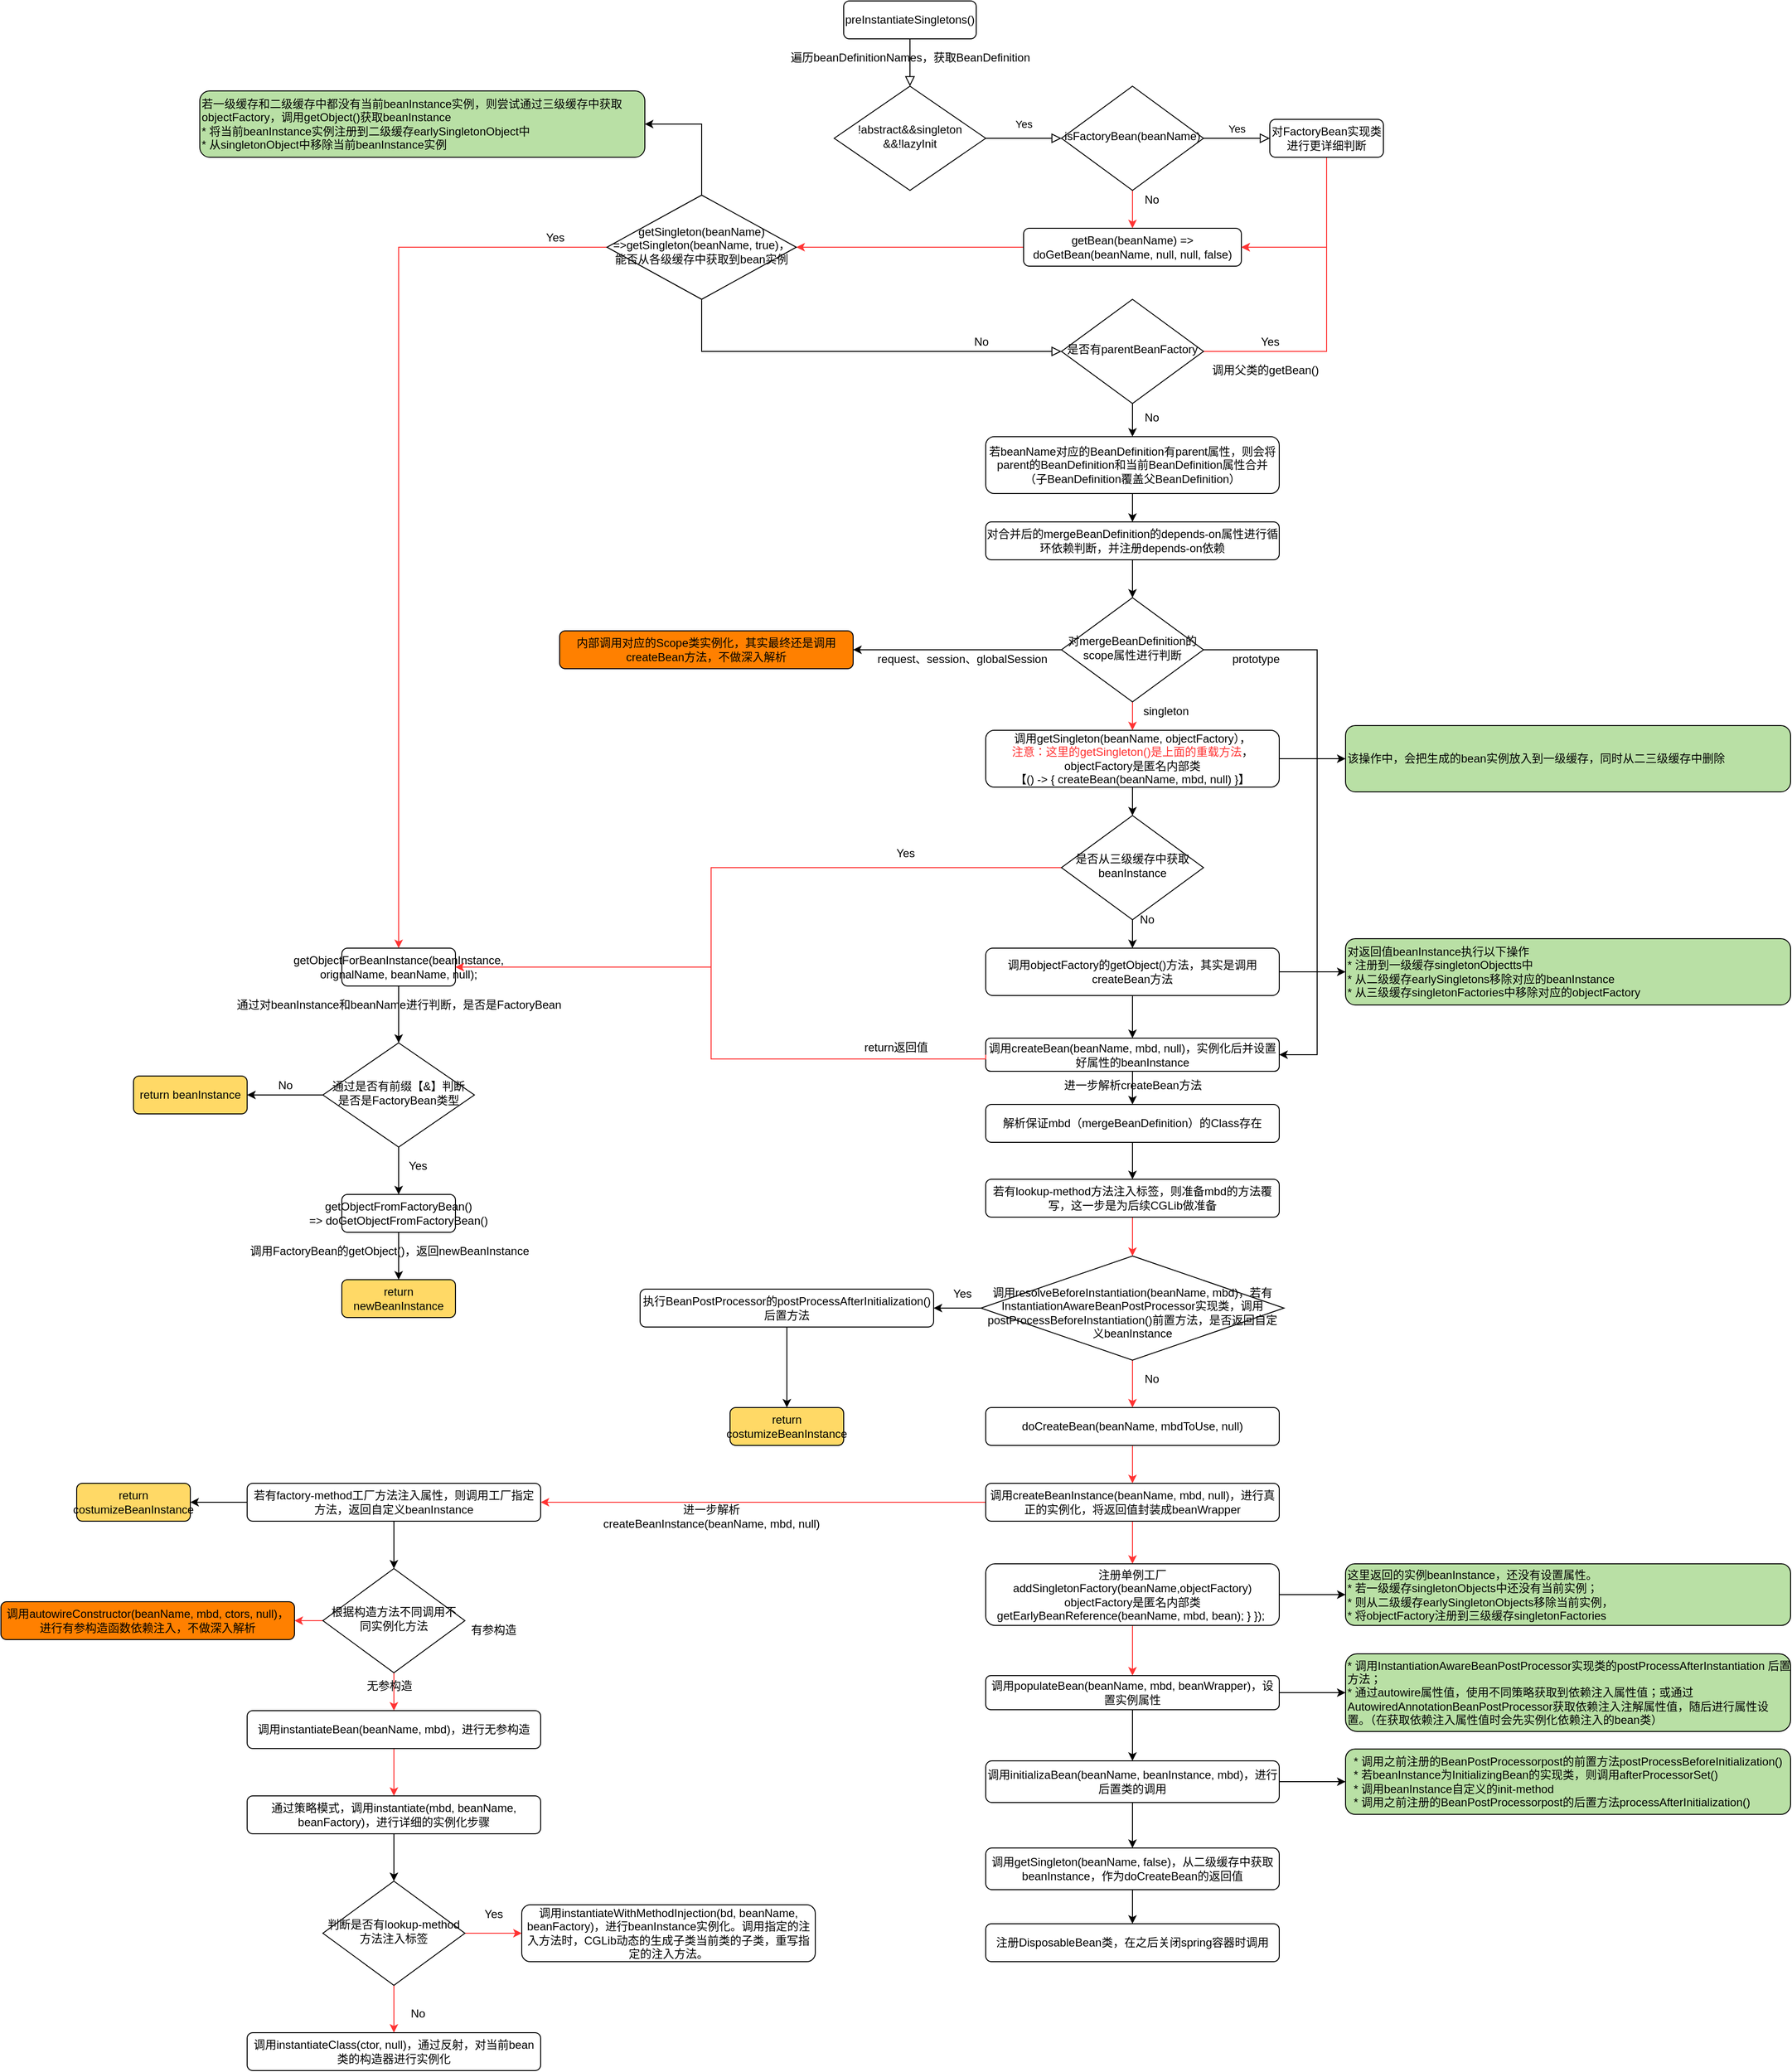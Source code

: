 <mxfile version="13.9.9" type="device"><diagram id="C5RBs43oDa-KdzZeNtuy" name="Page-1"><mxGraphModel dx="1851" dy="592" grid="1" gridSize="10" guides="1" tooltips="1" connect="1" arrows="1" fold="1" page="1" pageScale="1" pageWidth="827" pageHeight="1169" math="0" shadow="0"><root><mxCell id="WIyWlLk6GJQsqaUBKTNV-0"/><mxCell id="WIyWlLk6GJQsqaUBKTNV-1" parent="WIyWlLk6GJQsqaUBKTNV-0"/><mxCell id="WIyWlLk6GJQsqaUBKTNV-2" value="" style="rounded=0;html=1;jettySize=auto;orthogonalLoop=1;fontSize=11;endArrow=block;endFill=0;endSize=8;strokeWidth=1;shadow=0;labelBackgroundColor=none;edgeStyle=orthogonalEdgeStyle;" parent="WIyWlLk6GJQsqaUBKTNV-1" source="WIyWlLk6GJQsqaUBKTNV-3" target="WIyWlLk6GJQsqaUBKTNV-6" edge="1"><mxGeometry relative="1" as="geometry"/></mxCell><mxCell id="WIyWlLk6GJQsqaUBKTNV-3" value="preInstantiateSingletons()" style="rounded=1;whiteSpace=wrap;html=1;fontSize=12;glass=0;strokeWidth=1;shadow=0;" parent="WIyWlLk6GJQsqaUBKTNV-1" vertex="1"><mxGeometry x="140" width="140" height="40" as="geometry"/></mxCell><mxCell id="WIyWlLk6GJQsqaUBKTNV-4" value="Yes" style="rounded=0;html=1;jettySize=auto;orthogonalLoop=1;fontSize=11;endArrow=block;endFill=0;endSize=8;strokeWidth=1;shadow=0;labelBackgroundColor=none;edgeStyle=orthogonalEdgeStyle;" parent="WIyWlLk6GJQsqaUBKTNV-1" source="WIyWlLk6GJQsqaUBKTNV-6" target="WIyWlLk6GJQsqaUBKTNV-10" edge="1"><mxGeometry y="15" relative="1" as="geometry"><mxPoint as="offset"/></mxGeometry></mxCell><mxCell id="WIyWlLk6GJQsqaUBKTNV-6" value="!abstract&amp;amp;&amp;amp;singleton&lt;br&gt;&amp;amp;&amp;amp;!lazyInit" style="rhombus;whiteSpace=wrap;html=1;shadow=0;fontFamily=Helvetica;fontSize=12;align=center;strokeWidth=1;spacing=6;spacingTop=-4;" parent="WIyWlLk6GJQsqaUBKTNV-1" vertex="1"><mxGeometry x="130" y="90" width="160" height="110" as="geometry"/></mxCell><mxCell id="WIyWlLk6GJQsqaUBKTNV-9" value="Yes" style="edgeStyle=orthogonalEdgeStyle;rounded=0;html=1;jettySize=auto;orthogonalLoop=1;fontSize=11;endArrow=block;endFill=0;endSize=8;strokeWidth=1;shadow=0;labelBackgroundColor=none;" parent="WIyWlLk6GJQsqaUBKTNV-1" source="WIyWlLk6GJQsqaUBKTNV-10" target="WIyWlLk6GJQsqaUBKTNV-12" edge="1"><mxGeometry y="10" relative="1" as="geometry"><mxPoint as="offset"/></mxGeometry></mxCell><mxCell id="jfPiOfz92hrf_LwkTYiK-21" style="edgeStyle=orthogonalEdgeStyle;rounded=0;orthogonalLoop=1;jettySize=auto;html=1;entryX=0.5;entryY=0;entryDx=0;entryDy=0;strokeColor=#FF3333;" parent="WIyWlLk6GJQsqaUBKTNV-1" source="WIyWlLk6GJQsqaUBKTNV-10" target="WIyWlLk6GJQsqaUBKTNV-11" edge="1"><mxGeometry relative="1" as="geometry"/></mxCell><mxCell id="WIyWlLk6GJQsqaUBKTNV-10" value="isFactoryBean(beanName)" style="rhombus;whiteSpace=wrap;html=1;shadow=0;fontFamily=Helvetica;fontSize=12;align=center;strokeWidth=1;spacing=6;spacingTop=-4;" parent="WIyWlLk6GJQsqaUBKTNV-1" vertex="1"><mxGeometry x="370" y="90" width="150" height="110" as="geometry"/></mxCell><mxCell id="jfPiOfz92hrf_LwkTYiK-22" value="" style="edgeStyle=orthogonalEdgeStyle;rounded=0;orthogonalLoop=1;jettySize=auto;html=1;strokeColor=#FF3333;" parent="WIyWlLk6GJQsqaUBKTNV-1" source="WIyWlLk6GJQsqaUBKTNV-11" target="mFK9L2F3GnflxTeVyim2-13" edge="1"><mxGeometry relative="1" as="geometry"/></mxCell><mxCell id="WIyWlLk6GJQsqaUBKTNV-11" value="getBean(beanName) =&amp;gt; doGetBean(beanName, null, null, false)" style="rounded=1;whiteSpace=wrap;html=1;fontSize=12;glass=0;strokeWidth=1;shadow=0;" parent="WIyWlLk6GJQsqaUBKTNV-1" vertex="1"><mxGeometry x="330" y="240" width="230" height="40" as="geometry"/></mxCell><mxCell id="jfPiOfz92hrf_LwkTYiK-24" value="" style="edgeStyle=orthogonalEdgeStyle;rounded=0;orthogonalLoop=1;jettySize=auto;html=1;strokeColor=#FF3333;" parent="WIyWlLk6GJQsqaUBKTNV-1" source="WIyWlLk6GJQsqaUBKTNV-12" edge="1"><mxGeometry relative="1" as="geometry"><mxPoint x="560" y="260" as="targetPoint"/><Array as="points"><mxPoint x="650" y="260"/><mxPoint x="560" y="260"/></Array></mxGeometry></mxCell><mxCell id="WIyWlLk6GJQsqaUBKTNV-12" value="对FactoryBean实现类&lt;br&gt;进行更详细判断" style="rounded=1;whiteSpace=wrap;html=1;fontSize=12;glass=0;strokeWidth=1;shadow=0;" parent="WIyWlLk6GJQsqaUBKTNV-1" vertex="1"><mxGeometry x="590" y="125" width="120" height="40" as="geometry"/></mxCell><mxCell id="mFK9L2F3GnflxTeVyim2-3" value="遍历beanDefinitionNames，获取BeanDefinition&lt;br&gt;" style="text;html=1;align=center;verticalAlign=middle;resizable=0;points=[];autosize=1;" parent="WIyWlLk6GJQsqaUBKTNV-1" vertex="1"><mxGeometry x="75" y="50" width="270" height="20" as="geometry"/></mxCell><mxCell id="mFK9L2F3GnflxTeVyim2-8" value="No" style="text;html=1;align=center;verticalAlign=middle;resizable=0;points=[];autosize=1;" parent="WIyWlLk6GJQsqaUBKTNV-1" vertex="1"><mxGeometry x="450" y="200" width="30" height="20" as="geometry"/></mxCell><mxCell id="jfPiOfz92hrf_LwkTYiK-27" value="" style="edgeStyle=orthogonalEdgeStyle;rounded=0;orthogonalLoop=1;jettySize=auto;html=1;strokeColor=#FF3333;entryX=0.5;entryY=0;entryDx=0;entryDy=0;exitX=0;exitY=0.5;exitDx=0;exitDy=0;" parent="WIyWlLk6GJQsqaUBKTNV-1" source="mFK9L2F3GnflxTeVyim2-13" target="mFK9L2F3GnflxTeVyim2-19" edge="1"><mxGeometry relative="1" as="geometry"><mxPoint x="-205" y="850" as="targetPoint"/><mxPoint x="-125" y="850" as="sourcePoint"/><Array as="points"><mxPoint x="-330" y="260"/><mxPoint x="-330" y="825"/></Array></mxGeometry></mxCell><mxCell id="2aXdCmtTUi6oKkI5sG7K-33" style="edgeStyle=orthogonalEdgeStyle;rounded=0;orthogonalLoop=1;jettySize=auto;html=1;strokeColor=#000000;entryX=1;entryY=0.5;entryDx=0;entryDy=0;exitX=0.5;exitY=0;exitDx=0;exitDy=0;" parent="WIyWlLk6GJQsqaUBKTNV-1" source="mFK9L2F3GnflxTeVyim2-13" target="2aXdCmtTUi6oKkI5sG7K-34" edge="1"><mxGeometry relative="1" as="geometry"><mxPoint x="15" y="150" as="targetPoint"/><Array as="points"><mxPoint x="-10" y="130"/></Array></mxGeometry></mxCell><mxCell id="mFK9L2F3GnflxTeVyim2-13" value="getSingleton(beanName) =&amp;gt;getSingleton(beanName, true)，能否从各级缓存中获取到bean实例" style="rhombus;whiteSpace=wrap;html=1;shadow=0;fontFamily=Helvetica;fontSize=12;align=center;strokeWidth=1;spacing=6;spacingTop=-4;" parent="WIyWlLk6GJQsqaUBKTNV-1" vertex="1"><mxGeometry x="-110" y="205" width="200" height="110" as="geometry"/></mxCell><mxCell id="dgbwEk3jdS3IplInjvGd-3" style="edgeStyle=orthogonalEdgeStyle;rounded=0;orthogonalLoop=1;jettySize=auto;html=1;" parent="WIyWlLk6GJQsqaUBKTNV-1" source="mFK9L2F3GnflxTeVyim2-18" target="mFK9L2F3GnflxTeVyim2-28" edge="1"><mxGeometry relative="1" as="geometry"/></mxCell><mxCell id="dgbwEk3jdS3IplInjvGd-7" style="edgeStyle=orthogonalEdgeStyle;rounded=0;orthogonalLoop=1;jettySize=auto;html=1;entryX=1;entryY=0.5;entryDx=0;entryDy=0;" parent="WIyWlLk6GJQsqaUBKTNV-1" source="mFK9L2F3GnflxTeVyim2-18" target="mFK9L2F3GnflxTeVyim2-23" edge="1"><mxGeometry relative="1" as="geometry"/></mxCell><mxCell id="mFK9L2F3GnflxTeVyim2-18" value="通过是否有前缀【&amp;amp;】判断是否是FactoryBean类型" style="rhombus;whiteSpace=wrap;html=1;shadow=0;fontFamily=Helvetica;fontSize=12;align=center;strokeWidth=1;spacing=6;spacingTop=-4;" parent="WIyWlLk6GJQsqaUBKTNV-1" vertex="1"><mxGeometry x="-410" y="1100" width="160" height="110" as="geometry"/></mxCell><mxCell id="jfPiOfz92hrf_LwkTYiK-29" value="" style="edgeStyle=orthogonalEdgeStyle;rounded=0;orthogonalLoop=1;jettySize=auto;html=1;strokeColor=#000000;" parent="WIyWlLk6GJQsqaUBKTNV-1" source="mFK9L2F3GnflxTeVyim2-19" target="mFK9L2F3GnflxTeVyim2-18" edge="1"><mxGeometry relative="1" as="geometry"/></mxCell><mxCell id="mFK9L2F3GnflxTeVyim2-19" value="getObjectForBeanInstance(beanInstance, orignalName, beanName, null);" style="rounded=1;whiteSpace=wrap;html=1;fontSize=12;glass=0;strokeWidth=1;shadow=0;" parent="WIyWlLk6GJQsqaUBKTNV-1" vertex="1"><mxGeometry x="-390" y="1000" width="120" height="40" as="geometry"/></mxCell><mxCell id="mFK9L2F3GnflxTeVyim2-23" value="return beanInstance&lt;br&gt;" style="rounded=1;whiteSpace=wrap;html=1;fontSize=12;glass=0;strokeWidth=1;shadow=0;fillColor=#FFD966;" parent="WIyWlLk6GJQsqaUBKTNV-1" vertex="1"><mxGeometry x="-610" y="1135" width="120" height="40" as="geometry"/></mxCell><mxCell id="mFK9L2F3GnflxTeVyim2-25" value="No&lt;br&gt;" style="text;html=1;align=center;verticalAlign=middle;resizable=0;points=[];autosize=1;" parent="WIyWlLk6GJQsqaUBKTNV-1" vertex="1"><mxGeometry x="-465" y="1135" width="30" height="20" as="geometry"/></mxCell><mxCell id="mFK9L2F3GnflxTeVyim2-27" value="Yes&lt;br&gt;" style="text;html=1;align=center;verticalAlign=middle;resizable=0;points=[];autosize=1;" parent="WIyWlLk6GJQsqaUBKTNV-1" vertex="1"><mxGeometry x="-325" y="1220" width="30" height="20" as="geometry"/></mxCell><mxCell id="dgbwEk3jdS3IplInjvGd-5" style="edgeStyle=orthogonalEdgeStyle;rounded=0;orthogonalLoop=1;jettySize=auto;html=1;entryX=0.5;entryY=0;entryDx=0;entryDy=0;" parent="WIyWlLk6GJQsqaUBKTNV-1" source="mFK9L2F3GnflxTeVyim2-28" target="mFK9L2F3GnflxTeVyim2-30" edge="1"><mxGeometry relative="1" as="geometry"/></mxCell><mxCell id="mFK9L2F3GnflxTeVyim2-28" value="getObjectFromFactoryBean() =&amp;gt;&amp;nbsp;doGetObjectFromFactoryBean()" style="rounded=1;whiteSpace=wrap;html=1;fontSize=12;glass=0;strokeWidth=1;shadow=0;" parent="WIyWlLk6GJQsqaUBKTNV-1" vertex="1"><mxGeometry x="-390" y="1260" width="120" height="40" as="geometry"/></mxCell><mxCell id="mFK9L2F3GnflxTeVyim2-32" value="调用FactoryBean的getObject()，返回newBeanInstance" style="text;html=1;align=center;verticalAlign=middle;resizable=0;points=[];autosize=1;" parent="WIyWlLk6GJQsqaUBKTNV-1" vertex="1"><mxGeometry x="-495" y="1310" width="310" height="20" as="geometry"/></mxCell><mxCell id="mFK9L2F3GnflxTeVyim2-39" value="" style="rounded=0;html=1;jettySize=auto;orthogonalLoop=1;fontSize=11;endArrow=block;endFill=0;endSize=8;strokeWidth=1;shadow=0;labelBackgroundColor=none;edgeStyle=orthogonalEdgeStyle;exitX=0.5;exitY=1;exitDx=0;exitDy=0;entryX=0;entryY=0.5;entryDx=0;entryDy=0;" parent="WIyWlLk6GJQsqaUBKTNV-1" source="mFK9L2F3GnflxTeVyim2-13" target="mFK9L2F3GnflxTeVyim2-41" edge="1"><mxGeometry x="0.059" y="20" relative="1" as="geometry"><mxPoint as="offset"/><mxPoint x="395" y="270" as="sourcePoint"/><mxPoint x="210" y="360" as="targetPoint"/></mxGeometry></mxCell><mxCell id="mFK9L2F3GnflxTeVyim2-40" value="No&lt;br&gt;" style="text;html=1;align=center;verticalAlign=middle;resizable=0;points=[];autosize=1;" parent="WIyWlLk6GJQsqaUBKTNV-1" vertex="1"><mxGeometry x="270" y="350" width="30" height="20" as="geometry"/></mxCell><mxCell id="jfPiOfz92hrf_LwkTYiK-25" value="" style="edgeStyle=orthogonalEdgeStyle;rounded=0;orthogonalLoop=1;jettySize=auto;html=1;strokeColor=#FF3333;" parent="WIyWlLk6GJQsqaUBKTNV-1" source="mFK9L2F3GnflxTeVyim2-41" edge="1"><mxGeometry relative="1" as="geometry"><mxPoint x="560" y="260" as="targetPoint"/><Array as="points"><mxPoint x="650" y="370"/><mxPoint x="650" y="260"/></Array></mxGeometry></mxCell><mxCell id="dgbwEk3jdS3IplInjvGd-9" value="" style="edgeStyle=orthogonalEdgeStyle;rounded=0;orthogonalLoop=1;jettySize=auto;html=1;" parent="WIyWlLk6GJQsqaUBKTNV-1" source="mFK9L2F3GnflxTeVyim2-41" target="mFK9L2F3GnflxTeVyim2-52" edge="1"><mxGeometry relative="1" as="geometry"/></mxCell><mxCell id="mFK9L2F3GnflxTeVyim2-41" value="是否有parentBeanFactory" style="rhombus;whiteSpace=wrap;html=1;shadow=0;fontFamily=Helvetica;fontSize=12;align=center;strokeWidth=1;spacing=6;spacingTop=-4;" parent="WIyWlLk6GJQsqaUBKTNV-1" vertex="1"><mxGeometry x="370" y="315" width="150" height="110" as="geometry"/></mxCell><mxCell id="mFK9L2F3GnflxTeVyim2-43" value="Yes" style="text;html=1;align=center;verticalAlign=middle;resizable=0;points=[];autosize=1;" parent="WIyWlLk6GJQsqaUBKTNV-1" vertex="1"><mxGeometry x="575" y="350" width="30" height="20" as="geometry"/></mxCell><mxCell id="mFK9L2F3GnflxTeVyim2-44" value="通过对beanInstance和beanName进行判断，是否是FactoryBean" style="text;html=1;align=center;verticalAlign=middle;resizable=0;points=[];autosize=1;" parent="WIyWlLk6GJQsqaUBKTNV-1" vertex="1"><mxGeometry x="-510" y="1050" width="360" height="20" as="geometry"/></mxCell><mxCell id="mFK9L2F3GnflxTeVyim2-45" value="调用父类的getBean()" style="text;html=1;align=center;verticalAlign=middle;resizable=0;points=[];autosize=1;" parent="WIyWlLk6GJQsqaUBKTNV-1" vertex="1"><mxGeometry x="520" y="380" width="130" height="20" as="geometry"/></mxCell><mxCell id="mFK9L2F3GnflxTeVyim2-47" value="No" style="text;html=1;align=center;verticalAlign=middle;resizable=0;points=[];autosize=1;" parent="WIyWlLk6GJQsqaUBKTNV-1" vertex="1"><mxGeometry x="450" y="430" width="30" height="20" as="geometry"/></mxCell><mxCell id="jfPiOfz92hrf_LwkTYiK-1" value="" style="edgeStyle=orthogonalEdgeStyle;rounded=0;orthogonalLoop=1;jettySize=auto;html=1;" parent="WIyWlLk6GJQsqaUBKTNV-1" source="mFK9L2F3GnflxTeVyim2-48" target="mFK9L2F3GnflxTeVyim2-50" edge="1"><mxGeometry relative="1" as="geometry"/></mxCell><mxCell id="mFK9L2F3GnflxTeVyim2-48" value="对合并后的mergeBeanDefinition的depends-on属性进行循环依赖判断，并注册depends-on依赖" style="rounded=1;whiteSpace=wrap;html=1;fontSize=12;glass=0;strokeWidth=1;shadow=0;" parent="WIyWlLk6GJQsqaUBKTNV-1" vertex="1"><mxGeometry x="290" y="550" width="310" height="40" as="geometry"/></mxCell><mxCell id="jfPiOfz92hrf_LwkTYiK-2" value="" style="edgeStyle=orthogonalEdgeStyle;rounded=0;orthogonalLoop=1;jettySize=auto;html=1;strokeColor=#FF3333;entryX=0.5;entryY=0;entryDx=0;entryDy=0;" parent="WIyWlLk6GJQsqaUBKTNV-1" source="mFK9L2F3GnflxTeVyim2-50" target="2aXdCmtTUi6oKkI5sG7K-18" edge="1"><mxGeometry relative="1" as="geometry"><mxPoint x="445" y="800" as="targetPoint"/></mxGeometry></mxCell><mxCell id="jfPiOfz92hrf_LwkTYiK-3" value="" style="edgeStyle=orthogonalEdgeStyle;rounded=0;orthogonalLoop=1;jettySize=auto;html=1;" parent="WIyWlLk6GJQsqaUBKTNV-1" source="mFK9L2F3GnflxTeVyim2-50" target="dgbwEk3jdS3IplInjvGd-93" edge="1"><mxGeometry relative="1" as="geometry"><mxPoint x="135" y="685" as="targetPoint"/></mxGeometry></mxCell><mxCell id="jfPiOfz92hrf_LwkTYiK-16" value="" style="edgeStyle=orthogonalEdgeStyle;rounded=0;orthogonalLoop=1;jettySize=auto;html=1;entryX=1;entryY=0.5;entryDx=0;entryDy=0;" parent="WIyWlLk6GJQsqaUBKTNV-1" source="mFK9L2F3GnflxTeVyim2-50" target="mFK9L2F3GnflxTeVyim2-68" edge="1"><mxGeometry relative="1" as="geometry"><mxPoint x="650" y="1010" as="targetPoint"/><Array as="points"><mxPoint x="640" y="685"/><mxPoint x="640" y="1113"/></Array></mxGeometry></mxCell><mxCell id="mFK9L2F3GnflxTeVyim2-50" value="对mergeBeanDefinition的scope属性进行判断" style="rhombus;whiteSpace=wrap;html=1;shadow=0;fontFamily=Helvetica;fontSize=12;align=center;strokeWidth=1;spacing=6;spacingTop=-4;" parent="WIyWlLk6GJQsqaUBKTNV-1" vertex="1"><mxGeometry x="370" y="630" width="150" height="110" as="geometry"/></mxCell><mxCell id="dgbwEk3jdS3IplInjvGd-8" value="" style="edgeStyle=orthogonalEdgeStyle;rounded=0;orthogonalLoop=1;jettySize=auto;html=1;" parent="WIyWlLk6GJQsqaUBKTNV-1" source="mFK9L2F3GnflxTeVyim2-52" target="mFK9L2F3GnflxTeVyim2-48" edge="1"><mxGeometry relative="1" as="geometry"/></mxCell><mxCell id="mFK9L2F3GnflxTeVyim2-52" value="若beanName对应的BeanDefinition有parent属性，则会将parent的BeanDefinition和当前BeanDefinition属性合并（子BeanDefinition覆盖父BeanDefinition）" style="rounded=1;whiteSpace=wrap;html=1;fontSize=12;glass=0;strokeWidth=1;shadow=0;" parent="WIyWlLk6GJQsqaUBKTNV-1" vertex="1"><mxGeometry x="290" y="460" width="310" height="60" as="geometry"/></mxCell><mxCell id="mFK9L2F3GnflxTeVyim2-58" value="request、session、globalSession" style="text;html=1;align=center;verticalAlign=middle;resizable=0;points=[];autosize=1;" parent="WIyWlLk6GJQsqaUBKTNV-1" vertex="1"><mxGeometry x="170" y="685" width="190" height="20" as="geometry"/></mxCell><mxCell id="mFK9L2F3GnflxTeVyim2-64" value="singleton" style="text;html=1;align=center;verticalAlign=middle;resizable=0;points=[];autosize=1;" parent="WIyWlLk6GJQsqaUBKTNV-1" vertex="1"><mxGeometry x="450" y="740" width="60" height="20" as="geometry"/></mxCell><mxCell id="jfPiOfz92hrf_LwkTYiK-19" value="" style="edgeStyle=orthogonalEdgeStyle;rounded=0;orthogonalLoop=1;jettySize=auto;html=1;strokeColor=#000000;" parent="WIyWlLk6GJQsqaUBKTNV-1" source="mFK9L2F3GnflxTeVyim2-68" target="jfPiOfz92hrf_LwkTYiK-18" edge="1"><mxGeometry relative="1" as="geometry"/></mxCell><mxCell id="mFK9L2F3GnflxTeVyim2-68" value="调用createBean(beanName, mbd, null)，实例化后并设置好属性的beanInstance" style="rounded=1;whiteSpace=wrap;html=1;fontSize=12;glass=0;strokeWidth=1;shadow=0;" parent="WIyWlLk6GJQsqaUBKTNV-1" vertex="1"><mxGeometry x="290" y="1095" width="310" height="35" as="geometry"/></mxCell><mxCell id="jfPiOfz92hrf_LwkTYiK-14" value="Yes&lt;br&gt;" style="text;html=1;align=center;verticalAlign=middle;resizable=0;points=[];autosize=1;" parent="WIyWlLk6GJQsqaUBKTNV-1" vertex="1"><mxGeometry x="190" y="890" width="30" height="20" as="geometry"/></mxCell><mxCell id="jfPiOfz92hrf_LwkTYiK-17" value="prototype" style="text;html=1;align=center;verticalAlign=middle;resizable=0;points=[];autosize=1;" parent="WIyWlLk6GJQsqaUBKTNV-1" vertex="1"><mxGeometry x="540" y="685" width="70" height="20" as="geometry"/></mxCell><mxCell id="dgbwEk3jdS3IplInjvGd-13" value="" style="edgeStyle=orthogonalEdgeStyle;rounded=0;orthogonalLoop=1;jettySize=auto;html=1;strokeColor=#000000;entryX=0.5;entryY=0;entryDx=0;entryDy=0;" parent="WIyWlLk6GJQsqaUBKTNV-1" source="jfPiOfz92hrf_LwkTYiK-18" target="dgbwEk3jdS3IplInjvGd-14" edge="1"><mxGeometry relative="1" as="geometry"><mxPoint x="445.0" y="1275" as="targetPoint"/></mxGeometry></mxCell><mxCell id="jfPiOfz92hrf_LwkTYiK-18" value="解析保证mbd（mergeBeanDefinition）的Class存在" style="rounded=1;whiteSpace=wrap;html=1;fontSize=12;glass=0;strokeWidth=1;shadow=0;" parent="WIyWlLk6GJQsqaUBKTNV-1" vertex="1"><mxGeometry x="290" y="1165" width="310" height="40" as="geometry"/></mxCell><mxCell id="jfPiOfz92hrf_LwkTYiK-28" value="Yes" style="text;html=1;align=center;verticalAlign=middle;resizable=0;points=[];autosize=1;" parent="WIyWlLk6GJQsqaUBKTNV-1" vertex="1"><mxGeometry x="-180" y="240" width="30" height="20" as="geometry"/></mxCell><mxCell id="dgbwEk3jdS3IplInjvGd-18" value="" style="edgeStyle=orthogonalEdgeStyle;rounded=0;orthogonalLoop=1;jettySize=auto;html=1;strokeColor=#FF3333;" parent="WIyWlLk6GJQsqaUBKTNV-1" source="dgbwEk3jdS3IplInjvGd-14" target="dgbwEk3jdS3IplInjvGd-17" edge="1"><mxGeometry relative="1" as="geometry"/></mxCell><mxCell id="dgbwEk3jdS3IplInjvGd-14" value="若有lookup-method方法注入标签，则准备mbd的方法覆写，这一步是为后续CGLib做准备" style="rounded=1;whiteSpace=wrap;html=1;fontSize=12;glass=0;strokeWidth=1;shadow=0;" parent="WIyWlLk6GJQsqaUBKTNV-1" vertex="1"><mxGeometry x="290" y="1244" width="310" height="40" as="geometry"/></mxCell><mxCell id="dgbwEk3jdS3IplInjvGd-25" value="" style="edgeStyle=orthogonalEdgeStyle;rounded=0;orthogonalLoop=1;jettySize=auto;html=1;strokeColor=#FF3333;entryX=0.5;entryY=0;entryDx=0;entryDy=0;" parent="WIyWlLk6GJQsqaUBKTNV-1" source="dgbwEk3jdS3IplInjvGd-17" target="dgbwEk3jdS3IplInjvGd-26" edge="1"><mxGeometry relative="1" as="geometry"><mxPoint x="445" y="1555" as="targetPoint"/><Array as="points"/></mxGeometry></mxCell><mxCell id="dgbwEk3jdS3IplInjvGd-30" value="" style="edgeStyle=orthogonalEdgeStyle;rounded=0;orthogonalLoop=1;jettySize=auto;html=1;strokeColor=#000000;entryX=1;entryY=0.5;entryDx=0;entryDy=0;" parent="WIyWlLk6GJQsqaUBKTNV-1" source="dgbwEk3jdS3IplInjvGd-17" target="dgbwEk3jdS3IplInjvGd-31" edge="1"><mxGeometry relative="1" as="geometry"><mxPoint x="-160" y="1155" as="targetPoint"/></mxGeometry></mxCell><mxCell id="dgbwEk3jdS3IplInjvGd-17" value="&lt;br&gt;调用resolveBeforeInstantiation(beanName, mbd)，若有InstantiationAwareBeanPostProcessor实现类，调用postProcessBeforeInstantiation()前置方法，是否返回自定义beanInstance" style="rhombus;whiteSpace=wrap;html=1;shadow=0;fontFamily=Helvetica;fontSize=12;align=center;strokeWidth=1;spacing=6;spacingTop=-4;" parent="WIyWlLk6GJQsqaUBKTNV-1" vertex="1"><mxGeometry x="285" y="1325" width="320" height="110" as="geometry"/></mxCell><mxCell id="mFK9L2F3GnflxTeVyim2-30" value="return newBeanInstance" style="rounded=1;whiteSpace=wrap;html=1;fontSize=12;glass=0;strokeWidth=1;shadow=0;fillColor=#FFD966;" parent="WIyWlLk6GJQsqaUBKTNV-1" vertex="1"><mxGeometry x="-390" y="1350" width="120" height="40" as="geometry"/></mxCell><mxCell id="dgbwEk3jdS3IplInjvGd-22" value="return costumizeBeanInstance" style="rounded=1;whiteSpace=wrap;html=1;fontSize=12;glass=0;strokeWidth=1;shadow=0;fillColor=#FFD966;" parent="WIyWlLk6GJQsqaUBKTNV-1" vertex="1"><mxGeometry x="20" y="1485" width="120" height="40" as="geometry"/></mxCell><mxCell id="dgbwEk3jdS3IplInjvGd-23" value="Yes" style="text;html=1;align=center;verticalAlign=middle;resizable=0;points=[];autosize=1;" parent="WIyWlLk6GJQsqaUBKTNV-1" vertex="1"><mxGeometry x="250" y="1355" width="30" height="20" as="geometry"/></mxCell><mxCell id="dgbwEk3jdS3IplInjvGd-34" value="" style="edgeStyle=orthogonalEdgeStyle;rounded=0;orthogonalLoop=1;jettySize=auto;html=1;strokeColor=#FF3333;" parent="WIyWlLk6GJQsqaUBKTNV-1" source="dgbwEk3jdS3IplInjvGd-26" target="dgbwEk3jdS3IplInjvGd-33" edge="1"><mxGeometry relative="1" as="geometry"/></mxCell><mxCell id="dgbwEk3jdS3IplInjvGd-36" value="" style="edgeStyle=orthogonalEdgeStyle;rounded=0;orthogonalLoop=1;jettySize=auto;html=1;strokeColor=#FF3333;entryX=1;entryY=0.5;entryDx=0;entryDy=0;exitX=0;exitY=0.5;exitDx=0;exitDy=0;" parent="WIyWlLk6GJQsqaUBKTNV-1" source="mFK9L2F3GnflxTeVyim2-68" target="mFK9L2F3GnflxTeVyim2-19" edge="1"><mxGeometry relative="1" as="geometry"><mxPoint x="280" y="1435" as="sourcePoint"/><mxPoint x="65.059" y="1625" as="targetPoint"/><Array as="points"><mxPoint y="1117"/><mxPoint y="1020"/></Array></mxGeometry></mxCell><mxCell id="dgbwEk3jdS3IplInjvGd-26" value="doCreateBean(beanName, mbdToUse, null)" style="rounded=1;whiteSpace=wrap;html=1;fontSize=12;glass=0;strokeWidth=1;shadow=0;" parent="WIyWlLk6GJQsqaUBKTNV-1" vertex="1"><mxGeometry x="290" y="1485" width="310" height="40" as="geometry"/></mxCell><mxCell id="dgbwEk3jdS3IplInjvGd-27" value="No" style="text;html=1;align=center;verticalAlign=middle;resizable=0;points=[];autosize=1;" parent="WIyWlLk6GJQsqaUBKTNV-1" vertex="1"><mxGeometry x="450" y="1445" width="30" height="20" as="geometry"/></mxCell><mxCell id="dgbwEk3jdS3IplInjvGd-32" value="" style="edgeStyle=orthogonalEdgeStyle;rounded=0;orthogonalLoop=1;jettySize=auto;html=1;strokeColor=#000000;" parent="WIyWlLk6GJQsqaUBKTNV-1" source="dgbwEk3jdS3IplInjvGd-31" target="dgbwEk3jdS3IplInjvGd-22" edge="1"><mxGeometry relative="1" as="geometry"/></mxCell><mxCell id="dgbwEk3jdS3IplInjvGd-31" value="执行BeanPostProcessor的postProcessAfterInitialization()后置方法" style="rounded=1;whiteSpace=wrap;html=1;fontSize=12;glass=0;strokeWidth=1;shadow=0;" parent="WIyWlLk6GJQsqaUBKTNV-1" vertex="1"><mxGeometry x="-75" y="1360" width="310" height="40" as="geometry"/></mxCell><mxCell id="dgbwEk3jdS3IplInjvGd-43" value="" style="edgeStyle=orthogonalEdgeStyle;rounded=0;orthogonalLoop=1;jettySize=auto;html=1;strokeColor=#FF3333;" parent="WIyWlLk6GJQsqaUBKTNV-1" source="dgbwEk3jdS3IplInjvGd-33" target="dgbwEk3jdS3IplInjvGd-42" edge="1"><mxGeometry relative="1" as="geometry"/></mxCell><mxCell id="dgbwEk3jdS3IplInjvGd-79" value="" style="edgeStyle=orthogonalEdgeStyle;rounded=0;orthogonalLoop=1;jettySize=auto;html=1;strokeColor=#FF3333;fillColor=#000000;" parent="WIyWlLk6GJQsqaUBKTNV-1" source="dgbwEk3jdS3IplInjvGd-33" target="dgbwEk3jdS3IplInjvGd-78" edge="1"><mxGeometry relative="1" as="geometry"/></mxCell><mxCell id="dgbwEk3jdS3IplInjvGd-33" value="调用createBeanInstance(beanName, mbd, null)，进行真正的实例化，将返回值封装成beanWrapper" style="rounded=1;whiteSpace=wrap;html=1;fontSize=12;glass=0;strokeWidth=1;shadow=0;" parent="WIyWlLk6GJQsqaUBKTNV-1" vertex="1"><mxGeometry x="290" y="1565" width="310" height="40" as="geometry"/></mxCell><mxCell id="dgbwEk3jdS3IplInjvGd-37" value="进一步解析createBean方法" style="text;html=1;align=center;verticalAlign=middle;resizable=0;points=[];autosize=1;" parent="WIyWlLk6GJQsqaUBKTNV-1" vertex="1"><mxGeometry x="365" y="1135" width="160" height="20" as="geometry"/></mxCell><mxCell id="dgbwEk3jdS3IplInjvGd-38" value="return返回值" style="text;html=1;align=center;verticalAlign=middle;resizable=0;points=[];autosize=1;" parent="WIyWlLk6GJQsqaUBKTNV-1" vertex="1"><mxGeometry x="155" y="1095" width="80" height="20" as="geometry"/></mxCell><mxCell id="dgbwEk3jdS3IplInjvGd-45" value="" style="edgeStyle=orthogonalEdgeStyle;rounded=0;orthogonalLoop=1;jettySize=auto;html=1;strokeColor=#000000;entryX=1;entryY=0.5;entryDx=0;entryDy=0;" parent="WIyWlLk6GJQsqaUBKTNV-1" source="dgbwEk3jdS3IplInjvGd-42" target="dgbwEk3jdS3IplInjvGd-46" edge="1"><mxGeometry relative="1" as="geometry"><mxPoint x="-570" y="1585" as="targetPoint"/></mxGeometry></mxCell><mxCell id="dgbwEk3jdS3IplInjvGd-48" value="" style="edgeStyle=orthogonalEdgeStyle;rounded=0;orthogonalLoop=1;jettySize=auto;html=1;strokeColor=#000000;entryX=0.5;entryY=0;entryDx=0;entryDy=0;" parent="WIyWlLk6GJQsqaUBKTNV-1" source="dgbwEk3jdS3IplInjvGd-42" target="dgbwEk3jdS3IplInjvGd-49" edge="1"><mxGeometry relative="1" as="geometry"><mxPoint x="-335.0" y="1685" as="targetPoint"/></mxGeometry></mxCell><mxCell id="dgbwEk3jdS3IplInjvGd-42" value="若有factory-method工厂方法注入属性，则调用工厂指定方法，返回自定义beanInstance" style="rounded=1;whiteSpace=wrap;html=1;fontSize=12;glass=0;strokeWidth=1;shadow=0;" parent="WIyWlLk6GJQsqaUBKTNV-1" vertex="1"><mxGeometry x="-490" y="1565" width="310" height="40" as="geometry"/></mxCell><mxCell id="dgbwEk3jdS3IplInjvGd-46" value="return costumizeBeanInstance" style="rounded=1;whiteSpace=wrap;html=1;fontSize=12;glass=0;strokeWidth=1;shadow=0;fillColor=#FFD966;" parent="WIyWlLk6GJQsqaUBKTNV-1" vertex="1"><mxGeometry x="-670" y="1565" width="120" height="40" as="geometry"/></mxCell><mxCell id="dgbwEk3jdS3IplInjvGd-51" value="" style="edgeStyle=orthogonalEdgeStyle;rounded=0;orthogonalLoop=1;jettySize=auto;html=1;strokeColor=#FF3333;entryX=1;entryY=0.5;entryDx=0;entryDy=0;" parent="WIyWlLk6GJQsqaUBKTNV-1" source="dgbwEk3jdS3IplInjvGd-49" target="dgbwEk3jdS3IplInjvGd-52" edge="1"><mxGeometry relative="1" as="geometry"><mxPoint x="-437" y="1710" as="targetPoint"/></mxGeometry></mxCell><mxCell id="dgbwEk3jdS3IplInjvGd-55" value="" style="edgeStyle=orthogonalEdgeStyle;rounded=0;orthogonalLoop=1;jettySize=auto;html=1;strokeColor=#FF3333;" parent="WIyWlLk6GJQsqaUBKTNV-1" source="dgbwEk3jdS3IplInjvGd-49" target="dgbwEk3jdS3IplInjvGd-56" edge="1"><mxGeometry relative="1" as="geometry"><mxPoint x="-335.0" y="1870" as="targetPoint"/></mxGeometry></mxCell><mxCell id="dgbwEk3jdS3IplInjvGd-49" value="根据构造方法不同调用不同实例化方法" style="rhombus;whiteSpace=wrap;html=1;shadow=0;fontFamily=Helvetica;fontSize=12;align=center;strokeWidth=1;spacing=6;spacingTop=-4;" parent="WIyWlLk6GJQsqaUBKTNV-1" vertex="1"><mxGeometry x="-410" y="1655" width="150" height="110" as="geometry"/></mxCell><mxCell id="dgbwEk3jdS3IplInjvGd-52" value="调用autowireConstructor(beanName, mbd, ctors, null)，进行有参构造函数依赖注入，不做深入解析" style="rounded=1;whiteSpace=wrap;html=1;fontSize=12;glass=0;strokeWidth=1;shadow=0;fillColor=#FF8000;" parent="WIyWlLk6GJQsqaUBKTNV-1" vertex="1"><mxGeometry x="-750" y="1690" width="310" height="40" as="geometry"/></mxCell><mxCell id="dgbwEk3jdS3IplInjvGd-53" value="有参构造" style="text;html=1;align=center;verticalAlign=middle;resizable=0;points=[];autosize=1;" parent="WIyWlLk6GJQsqaUBKTNV-1" vertex="1"><mxGeometry x="-260" y="1710" width="60" height="20" as="geometry"/></mxCell><mxCell id="dgbwEk3jdS3IplInjvGd-60" value="" style="edgeStyle=orthogonalEdgeStyle;rounded=0;orthogonalLoop=1;jettySize=auto;html=1;strokeColor=#FF3333;" parent="WIyWlLk6GJQsqaUBKTNV-1" source="dgbwEk3jdS3IplInjvGd-56" target="dgbwEk3jdS3IplInjvGd-59" edge="1"><mxGeometry relative="1" as="geometry"/></mxCell><mxCell id="dgbwEk3jdS3IplInjvGd-56" value="调用instantiateBean(beanName, mbd)，进行无参构造" style="rounded=1;whiteSpace=wrap;html=1;fontSize=12;glass=0;strokeWidth=1;shadow=0;" parent="WIyWlLk6GJQsqaUBKTNV-1" vertex="1"><mxGeometry x="-490" y="1805" width="310" height="40" as="geometry"/></mxCell><mxCell id="dgbwEk3jdS3IplInjvGd-57" value="无参构造" style="text;html=1;align=center;verticalAlign=middle;resizable=0;points=[];autosize=1;" parent="WIyWlLk6GJQsqaUBKTNV-1" vertex="1"><mxGeometry x="-370" y="1769" width="60" height="20" as="geometry"/></mxCell><mxCell id="dgbwEk3jdS3IplInjvGd-64" value="" style="edgeStyle=orthogonalEdgeStyle;rounded=0;orthogonalLoop=1;jettySize=auto;html=1;strokeColor=#000000;entryX=0.5;entryY=0;entryDx=0;entryDy=0;fillColor=#000000;" parent="WIyWlLk6GJQsqaUBKTNV-1" source="dgbwEk3jdS3IplInjvGd-59" target="dgbwEk3jdS3IplInjvGd-65" edge="1"><mxGeometry relative="1" as="geometry"><mxPoint x="-335.0" y="2015" as="targetPoint"/></mxGeometry></mxCell><mxCell id="dgbwEk3jdS3IplInjvGd-59" value="通过策略模式，调用instantiate(mbd, beanName, beanFactory)，进行详细的实例化步骤" style="rounded=1;whiteSpace=wrap;html=1;fontSize=12;glass=0;strokeWidth=1;shadow=0;" parent="WIyWlLk6GJQsqaUBKTNV-1" vertex="1"><mxGeometry x="-490" y="1895" width="310" height="40" as="geometry"/></mxCell><mxCell id="dgbwEk3jdS3IplInjvGd-67" value="" style="edgeStyle=orthogonalEdgeStyle;rounded=0;orthogonalLoop=1;jettySize=auto;html=1;strokeColor=#FF3333;" parent="WIyWlLk6GJQsqaUBKTNV-1" source="dgbwEk3jdS3IplInjvGd-65" target="dgbwEk3jdS3IplInjvGd-70" edge="1"><mxGeometry relative="1" as="geometry"><mxPoint x="-490" y="2040" as="targetPoint"/></mxGeometry></mxCell><mxCell id="dgbwEk3jdS3IplInjvGd-72" value="" style="edgeStyle=orthogonalEdgeStyle;rounded=0;orthogonalLoop=1;jettySize=auto;html=1;strokeColor=#FF3333;fillColor=#000000;entryX=0.5;entryY=0;entryDx=0;entryDy=0;" parent="WIyWlLk6GJQsqaUBKTNV-1" source="dgbwEk3jdS3IplInjvGd-65" target="dgbwEk3jdS3IplInjvGd-75" edge="1"><mxGeometry relative="1" as="geometry"><mxPoint x="-335.0" y="2175" as="targetPoint"/></mxGeometry></mxCell><mxCell id="dgbwEk3jdS3IplInjvGd-65" value="判断是否有lookup-method方法注入标签" style="rhombus;whiteSpace=wrap;html=1;shadow=0;fontFamily=Helvetica;fontSize=12;align=center;strokeWidth=1;spacing=6;spacingTop=-4;" parent="WIyWlLk6GJQsqaUBKTNV-1" vertex="1"><mxGeometry x="-410" y="1985" width="150" height="110" as="geometry"/></mxCell><mxCell id="dgbwEk3jdS3IplInjvGd-68" value="Yes" style="text;html=1;align=center;verticalAlign=middle;resizable=0;points=[];autosize=1;" parent="WIyWlLk6GJQsqaUBKTNV-1" vertex="1"><mxGeometry x="-245" y="2010" width="30" height="20" as="geometry"/></mxCell><mxCell id="dgbwEk3jdS3IplInjvGd-70" value="调用instantiateWithMethodInjection(bd, beanName, beanFactory)，进行beanInstance实例化。调用指定的注入方法时，CGLib动态的生成子类当前类的子类，重写指定的注入方法。" style="rounded=1;whiteSpace=wrap;html=1;fontSize=12;glass=0;strokeWidth=1;shadow=0;" parent="WIyWlLk6GJQsqaUBKTNV-1" vertex="1"><mxGeometry x="-200" y="2010" width="310" height="60" as="geometry"/></mxCell><mxCell id="dgbwEk3jdS3IplInjvGd-73" value="No&lt;br&gt;" style="text;html=1;align=center;verticalAlign=middle;resizable=0;points=[];autosize=1;" parent="WIyWlLk6GJQsqaUBKTNV-1" vertex="1"><mxGeometry x="-325" y="2115" width="30" height="20" as="geometry"/></mxCell><mxCell id="dgbwEk3jdS3IplInjvGd-75" value="调用instantiateClass(ctor, null)，通过反射，对当前bean类的构造器进行实例化" style="rounded=1;whiteSpace=wrap;html=1;fontSize=12;glass=0;strokeWidth=1;shadow=0;" parent="WIyWlLk6GJQsqaUBKTNV-1" vertex="1"><mxGeometry x="-490" y="2145" width="310" height="40" as="geometry"/></mxCell><mxCell id="dgbwEk3jdS3IplInjvGd-76" value="进一步解析&lt;br&gt;createBeanInstance(beanName, mbd, null)" style="text;html=1;align=center;verticalAlign=middle;resizable=0;points=[];autosize=1;" parent="WIyWlLk6GJQsqaUBKTNV-1" vertex="1"><mxGeometry x="-120" y="1585" width="240" height="30" as="geometry"/></mxCell><mxCell id="dgbwEk3jdS3IplInjvGd-81" value="" style="edgeStyle=orthogonalEdgeStyle;rounded=0;orthogonalLoop=1;jettySize=auto;html=1;strokeColor=#FF3333;fillColor=#000000;entryX=0.5;entryY=0;entryDx=0;entryDy=0;" parent="WIyWlLk6GJQsqaUBKTNV-1" source="dgbwEk3jdS3IplInjvGd-78" target="dgbwEk3jdS3IplInjvGd-82" edge="1"><mxGeometry relative="1" as="geometry"><mxPoint x="445" y="1825" as="targetPoint"/></mxGeometry></mxCell><mxCell id="2aXdCmtTUi6oKkI5sG7K-5" value="" style="edgeStyle=orthogonalEdgeStyle;rounded=0;orthogonalLoop=1;jettySize=auto;html=1;" parent="WIyWlLk6GJQsqaUBKTNV-1" source="dgbwEk3jdS3IplInjvGd-78" target="2aXdCmtTUi6oKkI5sG7K-4" edge="1"><mxGeometry relative="1" as="geometry"/></mxCell><mxCell id="dgbwEk3jdS3IplInjvGd-78" value="注册单例工厂addSingletonFactory(beanName,objectFactory)&lt;br&gt;objectFactory是匿名内部类&lt;br&gt;getEarlyBeanReference(beanName, mbd, bean); } });&amp;nbsp;" style="rounded=1;whiteSpace=wrap;html=1;fontSize=12;glass=0;strokeWidth=1;shadow=0;" parent="WIyWlLk6GJQsqaUBKTNV-1" vertex="1"><mxGeometry x="290" y="1650" width="310" height="65" as="geometry"/></mxCell><mxCell id="dgbwEk3jdS3IplInjvGd-90" value="" style="edgeStyle=orthogonalEdgeStyle;rounded=0;orthogonalLoop=1;jettySize=auto;html=1;strokeColor=#000000;fillColor=#000000;" parent="WIyWlLk6GJQsqaUBKTNV-1" source="dgbwEk3jdS3IplInjvGd-82" target="dgbwEk3jdS3IplInjvGd-89" edge="1"><mxGeometry relative="1" as="geometry"/></mxCell><mxCell id="2aXdCmtTUi6oKkI5sG7K-14" value="" style="edgeStyle=orthogonalEdgeStyle;rounded=0;orthogonalLoop=1;jettySize=auto;html=1;strokeColor=#000000;" parent="WIyWlLk6GJQsqaUBKTNV-1" source="dgbwEk3jdS3IplInjvGd-82" target="2aXdCmtTUi6oKkI5sG7K-13" edge="1"><mxGeometry relative="1" as="geometry"/></mxCell><mxCell id="dgbwEk3jdS3IplInjvGd-82" value="调用populateBean(beanName, mbd, beanWrapper)，设置实例属性" style="rounded=1;whiteSpace=wrap;html=1;fontSize=12;glass=0;strokeWidth=1;shadow=0;" parent="WIyWlLk6GJQsqaUBKTNV-1" vertex="1"><mxGeometry x="290" y="1768" width="310" height="36" as="geometry"/></mxCell><mxCell id="2aXdCmtTUi6oKkI5sG7K-12" value="" style="edgeStyle=orthogonalEdgeStyle;rounded=0;orthogonalLoop=1;jettySize=auto;html=1;strokeColor=#000000;" parent="WIyWlLk6GJQsqaUBKTNV-1" source="dgbwEk3jdS3IplInjvGd-89" target="2aXdCmtTUi6oKkI5sG7K-11" edge="1"><mxGeometry relative="1" as="geometry"/></mxCell><mxCell id="u-9z8CXMKNVlrXqA14dJ-1" value="" style="edgeStyle=orthogonalEdgeStyle;rounded=0;orthogonalLoop=1;jettySize=auto;html=1;" parent="WIyWlLk6GJQsqaUBKTNV-1" source="dgbwEk3jdS3IplInjvGd-89" target="u-9z8CXMKNVlrXqA14dJ-0" edge="1"><mxGeometry relative="1" as="geometry"/></mxCell><mxCell id="dgbwEk3jdS3IplInjvGd-89" value="调用initializaBean(beanName, beanInstance, mbd)，进行后置类的调用" style="rounded=1;whiteSpace=wrap;html=1;fontSize=12;glass=0;strokeWidth=1;shadow=0;" parent="WIyWlLk6GJQsqaUBKTNV-1" vertex="1"><mxGeometry x="290" y="1858" width="310" height="44" as="geometry"/></mxCell><mxCell id="dgbwEk3jdS3IplInjvGd-91" value="注册DisposableBean类，在之后关闭spring容器时调用" style="rounded=1;whiteSpace=wrap;html=1;fontSize=12;glass=0;strokeWidth=1;shadow=0;" parent="WIyWlLk6GJQsqaUBKTNV-1" vertex="1"><mxGeometry x="290" y="2030" width="310" height="40" as="geometry"/></mxCell><mxCell id="dgbwEk3jdS3IplInjvGd-93" value="内部调用对应的Scope类实例化，其实最终还是调用createBean方法，不做深入解析" style="rounded=1;whiteSpace=wrap;html=1;fontSize=12;glass=0;strokeWidth=1;shadow=0;fillColor=#FF8000;" parent="WIyWlLk6GJQsqaUBKTNV-1" vertex="1"><mxGeometry x="-160" y="665" width="310" height="40" as="geometry"/></mxCell><mxCell id="2aXdCmtTUi6oKkI5sG7K-4" value="这里返回的实例beanInstance，还没有设置属性。&lt;br&gt;* 若一级缓存singletonObjects中还没有当前实例；&lt;br&gt;* 则从二级缓存earlySingletonObjects移除当前实例，&lt;br&gt;* 将objectFactory注册到三级缓存singletonFactories" style="rounded=1;whiteSpace=wrap;html=1;fontSize=12;glass=0;strokeWidth=1;shadow=0;align=left;fillColor=#B9E0A5;" parent="WIyWlLk6GJQsqaUBKTNV-1" vertex="1"><mxGeometry x="670" y="1650" width="470" height="65" as="geometry"/></mxCell><mxCell id="2aXdCmtTUi6oKkI5sG7K-11" value="&lt;div style=&quot;text-align: left&quot;&gt;* 调用之前注册的BeanPostProcessorpost的前置方法postProcessBeforeInitialization()&lt;/div&gt;&lt;div style=&quot;text-align: left&quot;&gt;* 若beanInstance为InitializingBean的实现类，则调用afterProcessorSet()&lt;/div&gt;&lt;div style=&quot;text-align: left&quot;&gt;* 调用beanInstance自定义的init-method&lt;/div&gt;&lt;span&gt;&lt;div style=&quot;text-align: left&quot;&gt;* 调用之前注册的BeanPostProcessorpost的后置方法processAfterInitialization()&lt;/div&gt;&lt;/span&gt;" style="whiteSpace=wrap;html=1;rounded=1;shadow=0;strokeWidth=1;glass=0;fillColor=#B9E0A5;" parent="WIyWlLk6GJQsqaUBKTNV-1" vertex="1"><mxGeometry x="670" y="1845.5" width="470" height="69" as="geometry"/></mxCell><mxCell id="2aXdCmtTUi6oKkI5sG7K-23" style="edgeStyle=orthogonalEdgeStyle;rounded=0;orthogonalLoop=1;jettySize=auto;html=1;entryX=0.5;entryY=0;entryDx=0;entryDy=0;strokeColor=#000000;" parent="WIyWlLk6GJQsqaUBKTNV-1" source="2aXdCmtTUi6oKkI5sG7K-18" target="2aXdCmtTUi6oKkI5sG7K-19" edge="1"><mxGeometry relative="1" as="geometry"/></mxCell><mxCell id="X9A4wudzpdhFVcBRH1Rx-3" value="" style="edgeStyle=orthogonalEdgeStyle;rounded=0;orthogonalLoop=1;jettySize=auto;html=1;" edge="1" parent="WIyWlLk6GJQsqaUBKTNV-1" source="2aXdCmtTUi6oKkI5sG7K-18" target="X9A4wudzpdhFVcBRH1Rx-2"><mxGeometry relative="1" as="geometry"/></mxCell><mxCell id="2aXdCmtTUi6oKkI5sG7K-18" value="调用getSingleton(beanName, objectFactory），&lt;br&gt;&lt;font color=&quot;#ff3333&quot;&gt;注意：这里的getSingleton()是上面的重载方法&lt;/font&gt;，objectFactory是匿名内部类&lt;br&gt;【() -&amp;gt; { createBean(beanName, mbd, null) }】" style="rounded=1;whiteSpace=wrap;html=1;fontSize=12;glass=0;strokeWidth=1;shadow=0;" parent="WIyWlLk6GJQsqaUBKTNV-1" vertex="1"><mxGeometry x="290" y="770" width="310" height="60" as="geometry"/></mxCell><mxCell id="2aXdCmtTUi6oKkI5sG7K-22" style="edgeStyle=orthogonalEdgeStyle;rounded=0;orthogonalLoop=1;jettySize=auto;html=1;entryX=1;entryY=0.5;entryDx=0;entryDy=0;strokeColor=#FF3333;exitX=0;exitY=0.5;exitDx=0;exitDy=0;" parent="WIyWlLk6GJQsqaUBKTNV-1" source="2aXdCmtTUi6oKkI5sG7K-19" target="mFK9L2F3GnflxTeVyim2-19" edge="1"><mxGeometry relative="1" as="geometry"><Array as="points"><mxPoint y="915"/><mxPoint y="1020"/></Array></mxGeometry></mxCell><mxCell id="2aXdCmtTUi6oKkI5sG7K-26" value="" style="edgeStyle=orthogonalEdgeStyle;rounded=0;orthogonalLoop=1;jettySize=auto;html=1;strokeColor=#000000;" parent="WIyWlLk6GJQsqaUBKTNV-1" source="2aXdCmtTUi6oKkI5sG7K-19" target="2aXdCmtTUi6oKkI5sG7K-25" edge="1"><mxGeometry relative="1" as="geometry"/></mxCell><mxCell id="2aXdCmtTUi6oKkI5sG7K-19" value="是否从三级缓存中获取beanInstance" style="rhombus;whiteSpace=wrap;html=1;shadow=0;fontFamily=Helvetica;fontSize=12;align=center;strokeWidth=1;spacing=6;spacingTop=-4;" parent="WIyWlLk6GJQsqaUBKTNV-1" vertex="1"><mxGeometry x="370" y="860" width="150" height="110" as="geometry"/></mxCell><mxCell id="2aXdCmtTUi6oKkI5sG7K-28" style="edgeStyle=orthogonalEdgeStyle;rounded=0;orthogonalLoop=1;jettySize=auto;html=1;entryX=0.5;entryY=0;entryDx=0;entryDy=0;strokeColor=#000000;" parent="WIyWlLk6GJQsqaUBKTNV-1" source="2aXdCmtTUi6oKkI5sG7K-25" target="mFK9L2F3GnflxTeVyim2-68" edge="1"><mxGeometry relative="1" as="geometry"/></mxCell><mxCell id="2aXdCmtTUi6oKkI5sG7K-32" style="edgeStyle=orthogonalEdgeStyle;rounded=0;orthogonalLoop=1;jettySize=auto;html=1;entryX=0;entryY=0.5;entryDx=0;entryDy=0;strokeColor=#000000;" parent="WIyWlLk6GJQsqaUBKTNV-1" source="2aXdCmtTUi6oKkI5sG7K-25" target="2aXdCmtTUi6oKkI5sG7K-30" edge="1"><mxGeometry relative="1" as="geometry"/></mxCell><mxCell id="2aXdCmtTUi6oKkI5sG7K-25" value="&lt;span&gt;调用objectFactory的getObject()方法，&lt;/span&gt;&lt;span&gt;其实是调用createBean方法&lt;/span&gt;" style="rounded=1;whiteSpace=wrap;html=1;fontSize=12;glass=0;strokeWidth=1;shadow=0;" parent="WIyWlLk6GJQsqaUBKTNV-1" vertex="1"><mxGeometry x="290" y="1000" width="310" height="50" as="geometry"/></mxCell><mxCell id="2aXdCmtTUi6oKkI5sG7K-29" value="No" style="text;html=1;align=center;verticalAlign=middle;resizable=0;points=[];autosize=1;" parent="WIyWlLk6GJQsqaUBKTNV-1" vertex="1"><mxGeometry x="445" y="960" width="30" height="20" as="geometry"/></mxCell><mxCell id="2aXdCmtTUi6oKkI5sG7K-30" value="&lt;span&gt;对返回值beanInstance执行以下操作&lt;/span&gt;&lt;br&gt;&lt;div&gt;* 注册到一级缓存singletonObjectts中&lt;/div&gt;&lt;div&gt;* 从二级缓存earlySingletons移除对应的beanInstance&lt;/div&gt;&lt;div&gt;* 从三级缓存singletonFactories中移除对应的objectFactory&lt;/div&gt;" style="rounded=1;whiteSpace=wrap;html=1;fontSize=12;glass=0;strokeWidth=1;shadow=0;align=left;fillColor=#B9E0A5;" parent="WIyWlLk6GJQsqaUBKTNV-1" vertex="1"><mxGeometry x="670" y="990" width="470" height="70" as="geometry"/></mxCell><mxCell id="2aXdCmtTUi6oKkI5sG7K-13" value="&lt;span&gt;* 调用InstantiationAwareBeanPostProcessor实现类的postProcessAfterInstantiation 后置方法；&lt;/span&gt;&lt;br&gt;&lt;span&gt;* 通过autowire属性值，使用不同策略获取到依赖注入属性值；或通过AutowiredAnnotationBeanPostProcessor获取依赖注入注解属性值，随后进行属性设置。&lt;/span&gt;&lt;span&gt;（在获取依赖注入属性值时会先实例化依赖注入的bean类）&lt;/span&gt;" style="whiteSpace=wrap;html=1;rounded=1;shadow=0;strokeWidth=1;glass=0;align=left;fillColor=#B9E0A5;" parent="WIyWlLk6GJQsqaUBKTNV-1" vertex="1"><mxGeometry x="670" y="1745" width="470" height="82" as="geometry"/></mxCell><mxCell id="2aXdCmtTUi6oKkI5sG7K-34" value="若一级缓存和二级缓存中都没有当前beanInstance实例，则尝试通过三级缓存中获取objectFactory，调用getObject()获取beanInstance&lt;br&gt;* 将当前beanInstance实例注册到二级缓存earlySingletonObject中&lt;br&gt;* 从singletonObject中移除当前beanInstance实例" style="rounded=1;whiteSpace=wrap;html=1;fontSize=12;glass=0;strokeWidth=1;shadow=0;align=left;fillColor=#B9E0A5;" parent="WIyWlLk6GJQsqaUBKTNV-1" vertex="1"><mxGeometry x="-540" y="95" width="470" height="70" as="geometry"/></mxCell><mxCell id="u-9z8CXMKNVlrXqA14dJ-2" value="" style="edgeStyle=orthogonalEdgeStyle;rounded=0;orthogonalLoop=1;jettySize=auto;html=1;" parent="WIyWlLk6GJQsqaUBKTNV-1" source="u-9z8CXMKNVlrXqA14dJ-0" target="dgbwEk3jdS3IplInjvGd-91" edge="1"><mxGeometry relative="1" as="geometry"/></mxCell><mxCell id="u-9z8CXMKNVlrXqA14dJ-0" value="调用getSingleton(beanName, false)，从二级缓存中获取beanInstance，作为doCreateBean的返回值" style="rounded=1;whiteSpace=wrap;html=1;fontSize=12;glass=0;strokeWidth=1;shadow=0;" parent="WIyWlLk6GJQsqaUBKTNV-1" vertex="1"><mxGeometry x="290" y="1950" width="310" height="44" as="geometry"/></mxCell><mxCell id="X9A4wudzpdhFVcBRH1Rx-2" value="该操作中，会把生成的bean实例放入到一级缓存，同时从二三级缓存中删除" style="rounded=1;whiteSpace=wrap;html=1;fontSize=12;glass=0;strokeWidth=1;shadow=0;align=left;fillColor=#B9E0A5;" vertex="1" parent="WIyWlLk6GJQsqaUBKTNV-1"><mxGeometry x="670" y="765" width="470" height="70" as="geometry"/></mxCell></root></mxGraphModel></diagram></mxfile>
